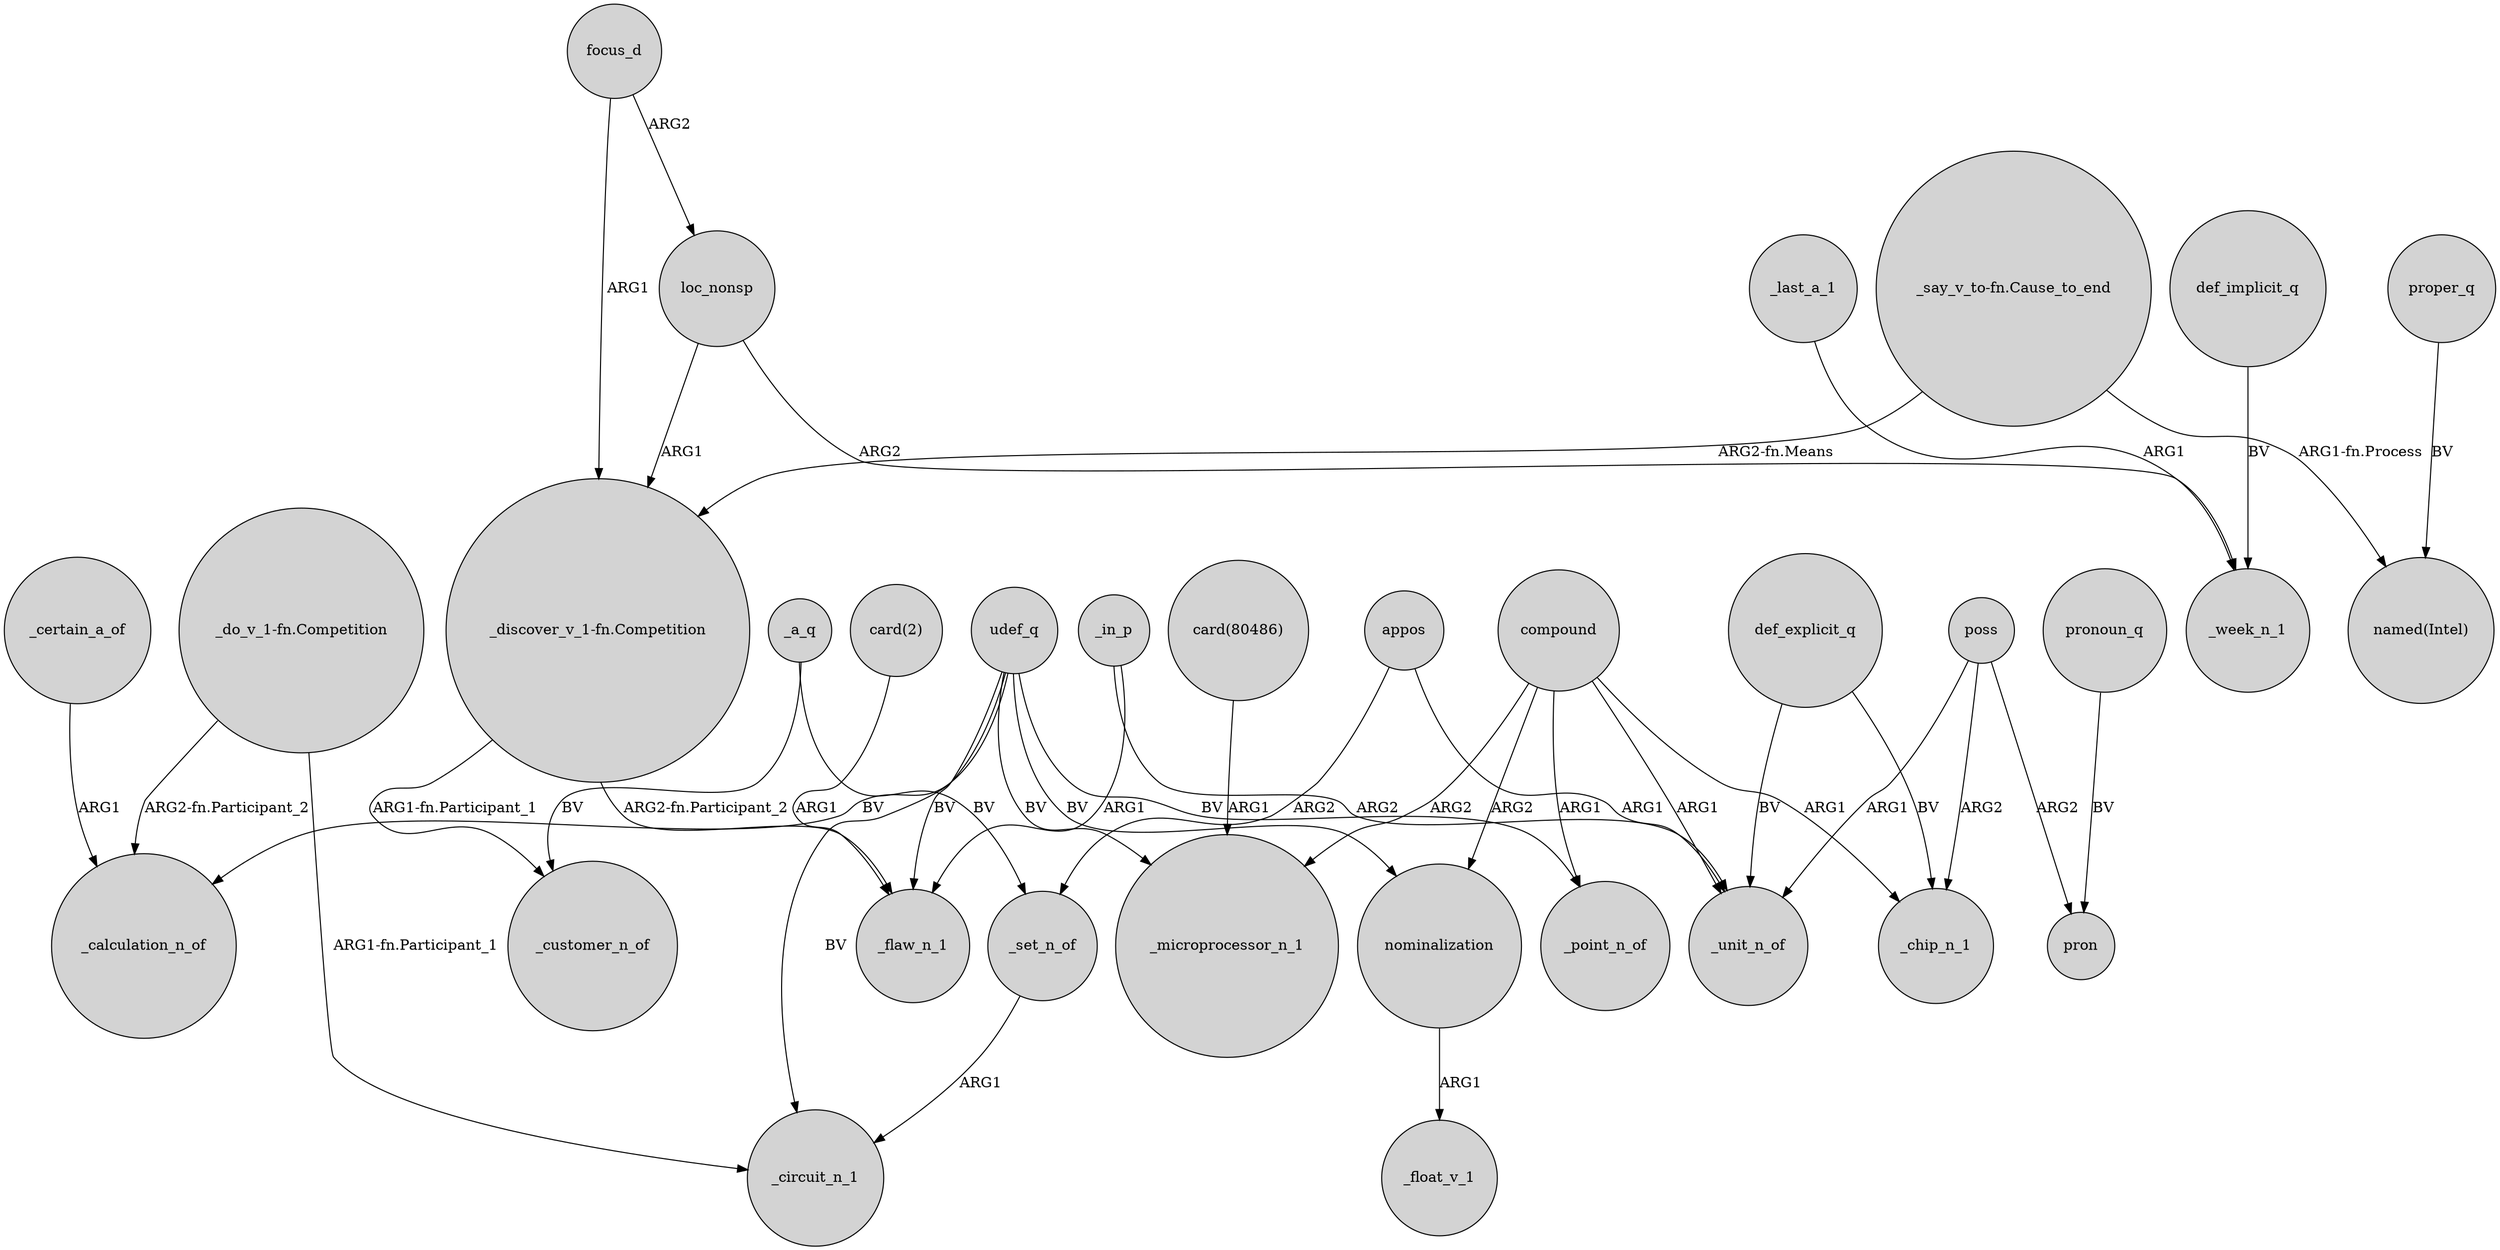 digraph {
	node [shape=circle style=filled]
	"_do_v_1-fn.Competition" -> _calculation_n_of [label="ARG2-fn.Participant_2"]
	udef_q -> _calculation_n_of [label=BV]
	udef_q -> _flaw_n_1 [label=BV]
	appos -> _unit_n_of [label=ARG1]
	"_do_v_1-fn.Competition" -> _circuit_n_1 [label="ARG1-fn.Participant_1"]
	"_discover_v_1-fn.Competition" -> _customer_n_of [label="ARG1-fn.Participant_1"]
	loc_nonsp -> "_discover_v_1-fn.Competition" [label=ARG1]
	appos -> _set_n_of [label=ARG2]
	"_discover_v_1-fn.Competition" -> _flaw_n_1 [label="ARG2-fn.Participant_2"]
	def_explicit_q -> _chip_n_1 [label=BV]
	udef_q -> _microprocessor_n_1 [label=BV]
	udef_q -> nominalization [label=BV]
	loc_nonsp -> _week_n_1 [label=ARG2]
	focus_d -> loc_nonsp [label=ARG2]
	focus_d -> "_discover_v_1-fn.Competition" [label=ARG1]
	nominalization -> _float_v_1 [label=ARG1]
	compound -> _microprocessor_n_1 [label=ARG2]
	"card(80486)" -> _microprocessor_n_1 [label=ARG1]
	compound -> nominalization [label=ARG2]
	_set_n_of -> _circuit_n_1 [label=ARG1]
	_a_q -> _customer_n_of [label=BV]
	proper_q -> "named(Intel)" [label=BV]
	pronoun_q -> pron [label=BV]
	_in_p -> _unit_n_of [label=ARG2]
	udef_q -> _circuit_n_1 [label=BV]
	poss -> pron [label=ARG2]
	_certain_a_of -> _calculation_n_of [label=ARG1]
	def_explicit_q -> _unit_n_of [label=BV]
	_last_a_1 -> _week_n_1 [label=ARG1]
	"_say_v_to-fn.Cause_to_end" -> "named(Intel)" [label="ARG1-fn.Process"]
	poss -> _chip_n_1 [label=ARG2]
	_a_q -> _set_n_of [label=BV]
	def_implicit_q -> _week_n_1 [label=BV]
	compound -> _chip_n_1 [label=ARG1]
	compound -> _point_n_of [label=ARG1]
	poss -> _unit_n_of [label=ARG1]
	compound -> _unit_n_of [label=ARG1]
	udef_q -> _point_n_of [label=BV]
	"card(2)" -> _flaw_n_1 [label=ARG1]
	_in_p -> _flaw_n_1 [label=ARG1]
	"_say_v_to-fn.Cause_to_end" -> "_discover_v_1-fn.Competition" [label="ARG2-fn.Means"]
}
